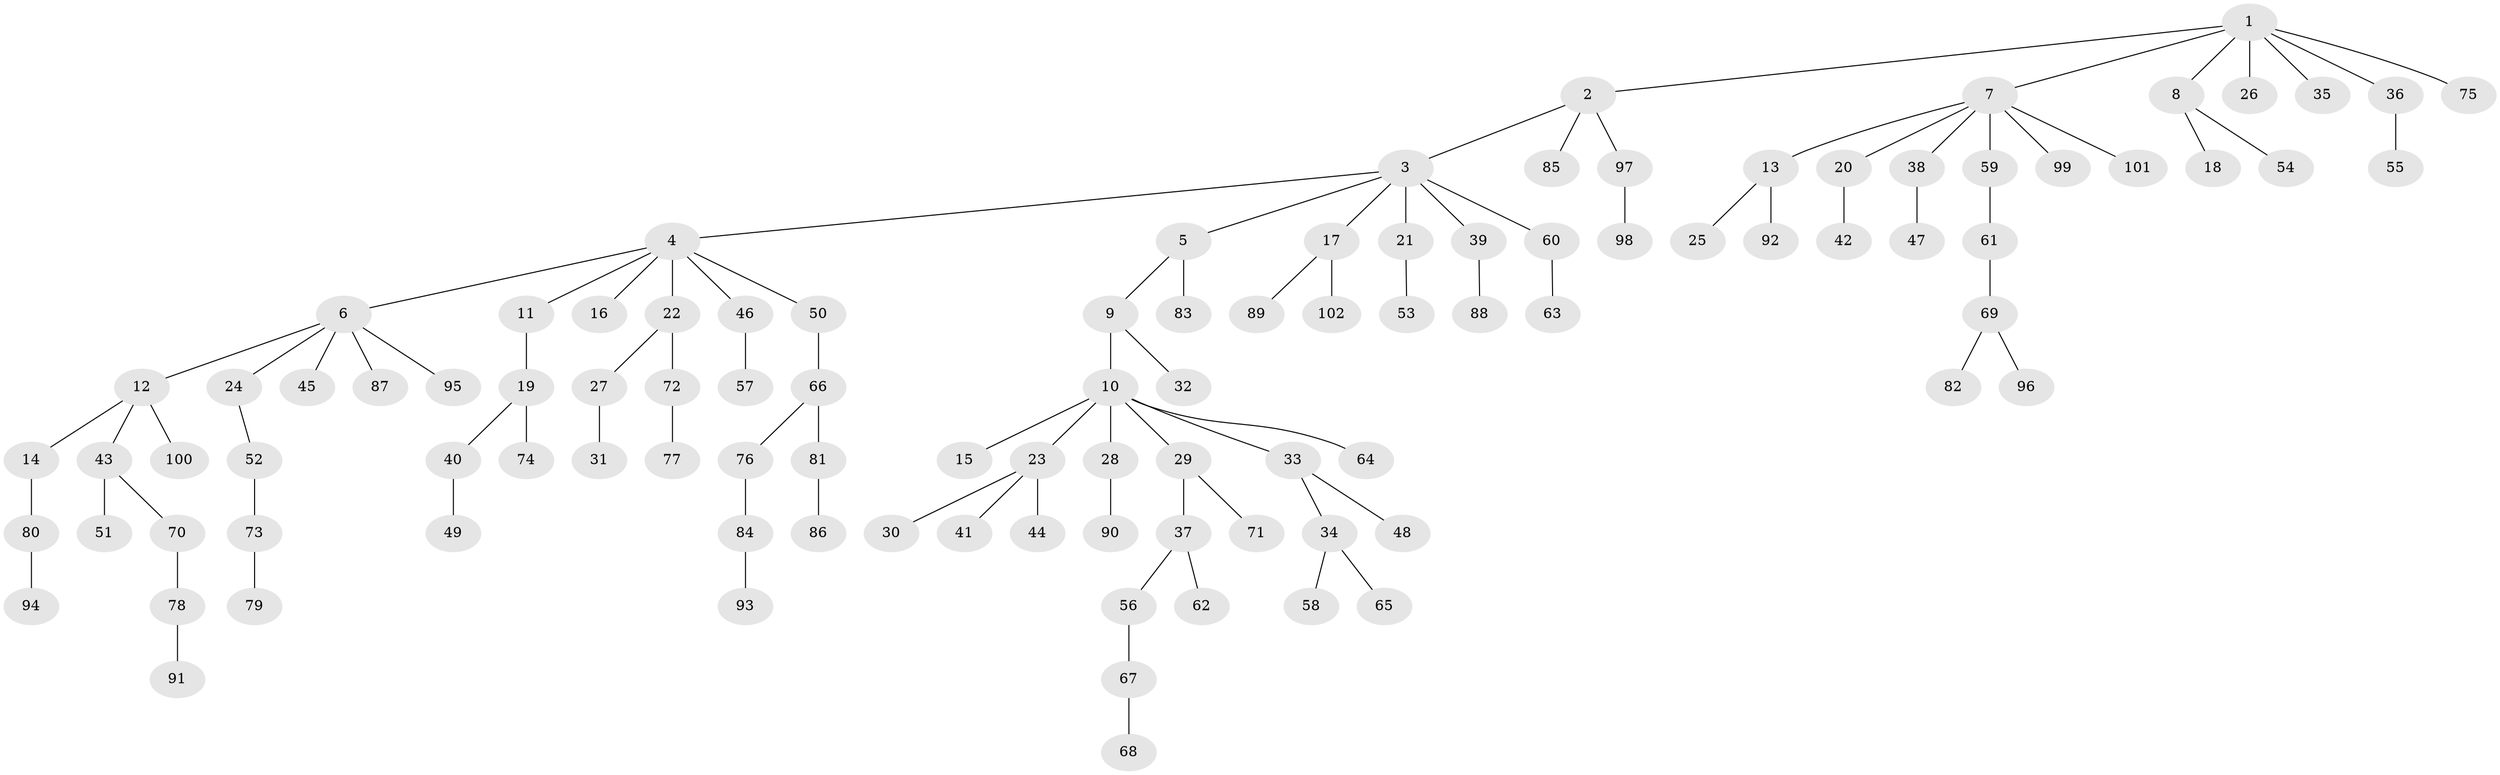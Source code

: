 // Generated by graph-tools (version 1.1) at 2025/26/03/09/25 03:26:30]
// undirected, 102 vertices, 101 edges
graph export_dot {
graph [start="1"]
  node [color=gray90,style=filled];
  1;
  2;
  3;
  4;
  5;
  6;
  7;
  8;
  9;
  10;
  11;
  12;
  13;
  14;
  15;
  16;
  17;
  18;
  19;
  20;
  21;
  22;
  23;
  24;
  25;
  26;
  27;
  28;
  29;
  30;
  31;
  32;
  33;
  34;
  35;
  36;
  37;
  38;
  39;
  40;
  41;
  42;
  43;
  44;
  45;
  46;
  47;
  48;
  49;
  50;
  51;
  52;
  53;
  54;
  55;
  56;
  57;
  58;
  59;
  60;
  61;
  62;
  63;
  64;
  65;
  66;
  67;
  68;
  69;
  70;
  71;
  72;
  73;
  74;
  75;
  76;
  77;
  78;
  79;
  80;
  81;
  82;
  83;
  84;
  85;
  86;
  87;
  88;
  89;
  90;
  91;
  92;
  93;
  94;
  95;
  96;
  97;
  98;
  99;
  100;
  101;
  102;
  1 -- 2;
  1 -- 7;
  1 -- 8;
  1 -- 26;
  1 -- 35;
  1 -- 36;
  1 -- 75;
  2 -- 3;
  2 -- 85;
  2 -- 97;
  3 -- 4;
  3 -- 5;
  3 -- 17;
  3 -- 21;
  3 -- 39;
  3 -- 60;
  4 -- 6;
  4 -- 11;
  4 -- 16;
  4 -- 22;
  4 -- 46;
  4 -- 50;
  5 -- 9;
  5 -- 83;
  6 -- 12;
  6 -- 24;
  6 -- 45;
  6 -- 87;
  6 -- 95;
  7 -- 13;
  7 -- 20;
  7 -- 38;
  7 -- 59;
  7 -- 99;
  7 -- 101;
  8 -- 18;
  8 -- 54;
  9 -- 10;
  9 -- 32;
  10 -- 15;
  10 -- 23;
  10 -- 28;
  10 -- 29;
  10 -- 33;
  10 -- 64;
  11 -- 19;
  12 -- 14;
  12 -- 43;
  12 -- 100;
  13 -- 25;
  13 -- 92;
  14 -- 80;
  17 -- 89;
  17 -- 102;
  19 -- 40;
  19 -- 74;
  20 -- 42;
  21 -- 53;
  22 -- 27;
  22 -- 72;
  23 -- 30;
  23 -- 41;
  23 -- 44;
  24 -- 52;
  27 -- 31;
  28 -- 90;
  29 -- 37;
  29 -- 71;
  33 -- 34;
  33 -- 48;
  34 -- 58;
  34 -- 65;
  36 -- 55;
  37 -- 56;
  37 -- 62;
  38 -- 47;
  39 -- 88;
  40 -- 49;
  43 -- 51;
  43 -- 70;
  46 -- 57;
  50 -- 66;
  52 -- 73;
  56 -- 67;
  59 -- 61;
  60 -- 63;
  61 -- 69;
  66 -- 76;
  66 -- 81;
  67 -- 68;
  69 -- 82;
  69 -- 96;
  70 -- 78;
  72 -- 77;
  73 -- 79;
  76 -- 84;
  78 -- 91;
  80 -- 94;
  81 -- 86;
  84 -- 93;
  97 -- 98;
}
